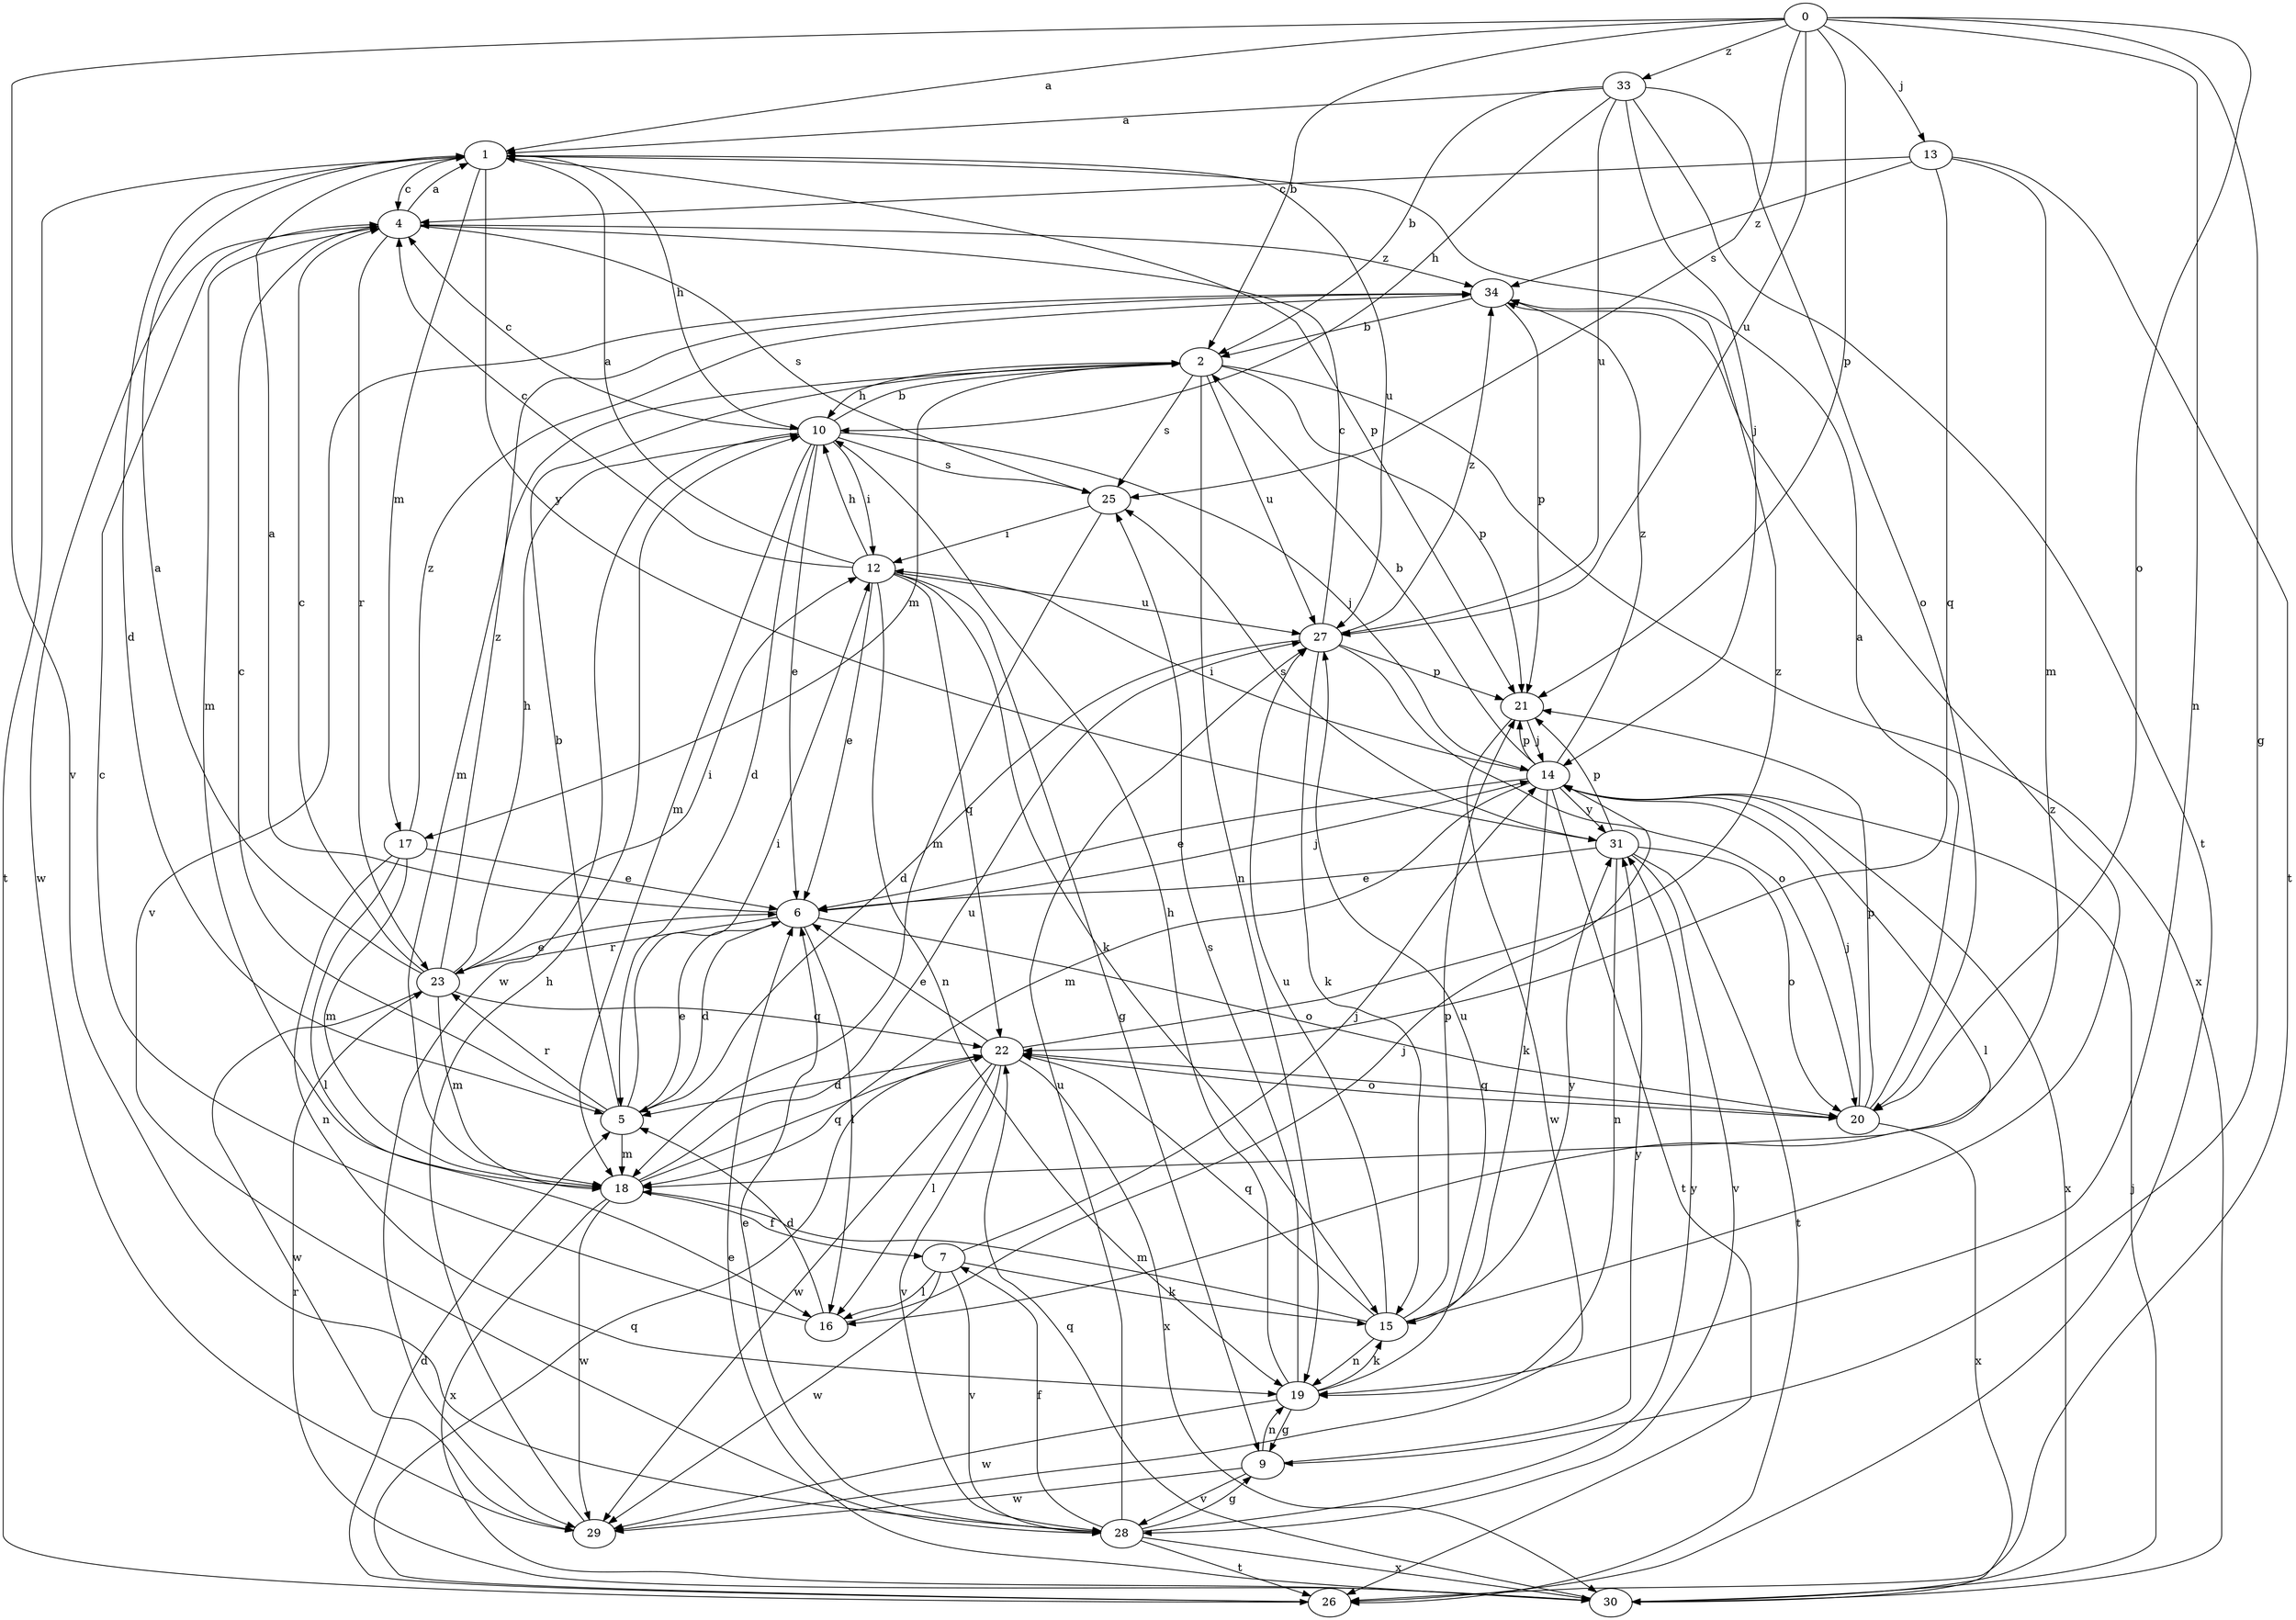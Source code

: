 strict digraph  {
0;
1;
2;
4;
5;
6;
7;
9;
10;
12;
13;
14;
15;
16;
17;
18;
19;
20;
21;
22;
23;
25;
26;
27;
28;
29;
30;
31;
33;
34;
0 -> 1  [label=a];
0 -> 2  [label=b];
0 -> 9  [label=g];
0 -> 13  [label=j];
0 -> 19  [label=n];
0 -> 20  [label=o];
0 -> 21  [label=p];
0 -> 25  [label=s];
0 -> 27  [label=u];
0 -> 28  [label=v];
0 -> 33  [label=z];
1 -> 4  [label=c];
1 -> 5  [label=d];
1 -> 10  [label=h];
1 -> 17  [label=m];
1 -> 21  [label=p];
1 -> 26  [label=t];
1 -> 27  [label=u];
1 -> 31  [label=y];
2 -> 10  [label=h];
2 -> 17  [label=m];
2 -> 18  [label=m];
2 -> 19  [label=n];
2 -> 21  [label=p];
2 -> 25  [label=s];
2 -> 27  [label=u];
2 -> 30  [label=x];
4 -> 1  [label=a];
4 -> 18  [label=m];
4 -> 23  [label=r];
4 -> 25  [label=s];
4 -> 29  [label=w];
4 -> 34  [label=z];
5 -> 2  [label=b];
5 -> 4  [label=c];
5 -> 6  [label=e];
5 -> 12  [label=i];
5 -> 18  [label=m];
5 -> 23  [label=r];
6 -> 1  [label=a];
6 -> 5  [label=d];
6 -> 14  [label=j];
6 -> 16  [label=l];
6 -> 20  [label=o];
6 -> 23  [label=r];
7 -> 14  [label=j];
7 -> 15  [label=k];
7 -> 16  [label=l];
7 -> 28  [label=v];
7 -> 29  [label=w];
9 -> 19  [label=n];
9 -> 28  [label=v];
9 -> 29  [label=w];
9 -> 31  [label=y];
10 -> 2  [label=b];
10 -> 4  [label=c];
10 -> 5  [label=d];
10 -> 6  [label=e];
10 -> 12  [label=i];
10 -> 14  [label=j];
10 -> 18  [label=m];
10 -> 25  [label=s];
10 -> 29  [label=w];
12 -> 1  [label=a];
12 -> 4  [label=c];
12 -> 6  [label=e];
12 -> 9  [label=g];
12 -> 10  [label=h];
12 -> 15  [label=k];
12 -> 19  [label=n];
12 -> 22  [label=q];
12 -> 27  [label=u];
13 -> 4  [label=c];
13 -> 18  [label=m];
13 -> 22  [label=q];
13 -> 26  [label=t];
13 -> 34  [label=z];
14 -> 2  [label=b];
14 -> 6  [label=e];
14 -> 12  [label=i];
14 -> 15  [label=k];
14 -> 16  [label=l];
14 -> 18  [label=m];
14 -> 21  [label=p];
14 -> 26  [label=t];
14 -> 30  [label=x];
14 -> 31  [label=y];
14 -> 34  [label=z];
15 -> 18  [label=m];
15 -> 19  [label=n];
15 -> 21  [label=p];
15 -> 22  [label=q];
15 -> 27  [label=u];
15 -> 31  [label=y];
15 -> 34  [label=z];
16 -> 4  [label=c];
16 -> 5  [label=d];
16 -> 14  [label=j];
17 -> 6  [label=e];
17 -> 16  [label=l];
17 -> 18  [label=m];
17 -> 19  [label=n];
17 -> 34  [label=z];
18 -> 7  [label=f];
18 -> 22  [label=q];
18 -> 27  [label=u];
18 -> 29  [label=w];
18 -> 30  [label=x];
19 -> 9  [label=g];
19 -> 10  [label=h];
19 -> 15  [label=k];
19 -> 25  [label=s];
19 -> 27  [label=u];
19 -> 29  [label=w];
20 -> 1  [label=a];
20 -> 14  [label=j];
20 -> 21  [label=p];
20 -> 22  [label=q];
20 -> 30  [label=x];
21 -> 14  [label=j];
21 -> 29  [label=w];
22 -> 5  [label=d];
22 -> 6  [label=e];
22 -> 16  [label=l];
22 -> 20  [label=o];
22 -> 28  [label=v];
22 -> 29  [label=w];
22 -> 30  [label=x];
22 -> 34  [label=z];
23 -> 1  [label=a];
23 -> 4  [label=c];
23 -> 6  [label=e];
23 -> 10  [label=h];
23 -> 12  [label=i];
23 -> 18  [label=m];
23 -> 22  [label=q];
23 -> 29  [label=w];
23 -> 34  [label=z];
25 -> 12  [label=i];
25 -> 18  [label=m];
26 -> 5  [label=d];
26 -> 22  [label=q];
27 -> 4  [label=c];
27 -> 5  [label=d];
27 -> 15  [label=k];
27 -> 20  [label=o];
27 -> 21  [label=p];
27 -> 34  [label=z];
28 -> 6  [label=e];
28 -> 7  [label=f];
28 -> 9  [label=g];
28 -> 26  [label=t];
28 -> 27  [label=u];
28 -> 30  [label=x];
28 -> 31  [label=y];
29 -> 10  [label=h];
30 -> 6  [label=e];
30 -> 14  [label=j];
30 -> 22  [label=q];
30 -> 23  [label=r];
31 -> 6  [label=e];
31 -> 19  [label=n];
31 -> 20  [label=o];
31 -> 21  [label=p];
31 -> 25  [label=s];
31 -> 26  [label=t];
31 -> 28  [label=v];
33 -> 1  [label=a];
33 -> 2  [label=b];
33 -> 10  [label=h];
33 -> 14  [label=j];
33 -> 20  [label=o];
33 -> 26  [label=t];
33 -> 27  [label=u];
34 -> 2  [label=b];
34 -> 21  [label=p];
34 -> 28  [label=v];
}
